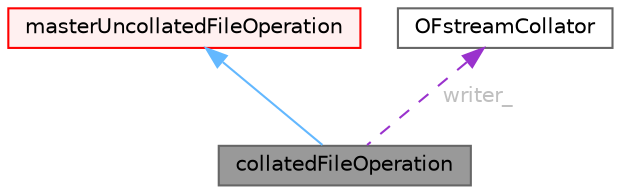 digraph "collatedFileOperation"
{
 // LATEX_PDF_SIZE
  bgcolor="transparent";
  edge [fontname=Helvetica,fontsize=10,labelfontname=Helvetica,labelfontsize=10];
  node [fontname=Helvetica,fontsize=10,shape=box,height=0.2,width=0.4];
  Node1 [id="Node000001",label="collatedFileOperation",height=0.2,width=0.4,color="gray40", fillcolor="grey60", style="filled", fontcolor="black",tooltip="Version of masterUncollatedFileOperation that collates regIOobjects into a container in the processor..."];
  Node2 -> Node1 [id="edge1_Node000001_Node000002",dir="back",color="steelblue1",style="solid",tooltip=" "];
  Node2 [id="Node000002",label="masterUncollatedFileOperation",height=0.2,width=0.4,color="red", fillcolor="#FFF0F0", style="filled",URL="$classFoam_1_1fileOperations_1_1masterUncollatedFileOperation.html",tooltip="fileOperations that performs all file operations on the master processor. Requires the calls to be pa..."];
  Node20 -> Node1 [id="edge2_Node000001_Node000020",dir="back",color="darkorchid3",style="dashed",tooltip=" ",label=" writer_",fontcolor="grey" ];
  Node20 [id="Node000020",label="OFstreamCollator",height=0.2,width=0.4,color="gray40", fillcolor="white", style="filled",URL="$classFoam_1_1OFstreamCollator.html",tooltip="Threaded file writer."];
}

